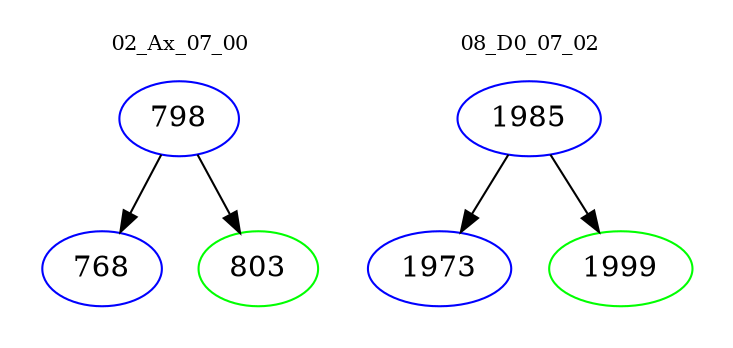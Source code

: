 digraph{
subgraph cluster_0 {
color = white
label = "02_Ax_07_00";
fontsize=10;
T0_798 [label="798", color="blue"]
T0_798 -> T0_768 [color="black"]
T0_768 [label="768", color="blue"]
T0_798 -> T0_803 [color="black"]
T0_803 [label="803", color="green"]
}
subgraph cluster_1 {
color = white
label = "08_D0_07_02";
fontsize=10;
T1_1985 [label="1985", color="blue"]
T1_1985 -> T1_1973 [color="black"]
T1_1973 [label="1973", color="blue"]
T1_1985 -> T1_1999 [color="black"]
T1_1999 [label="1999", color="green"]
}
}
